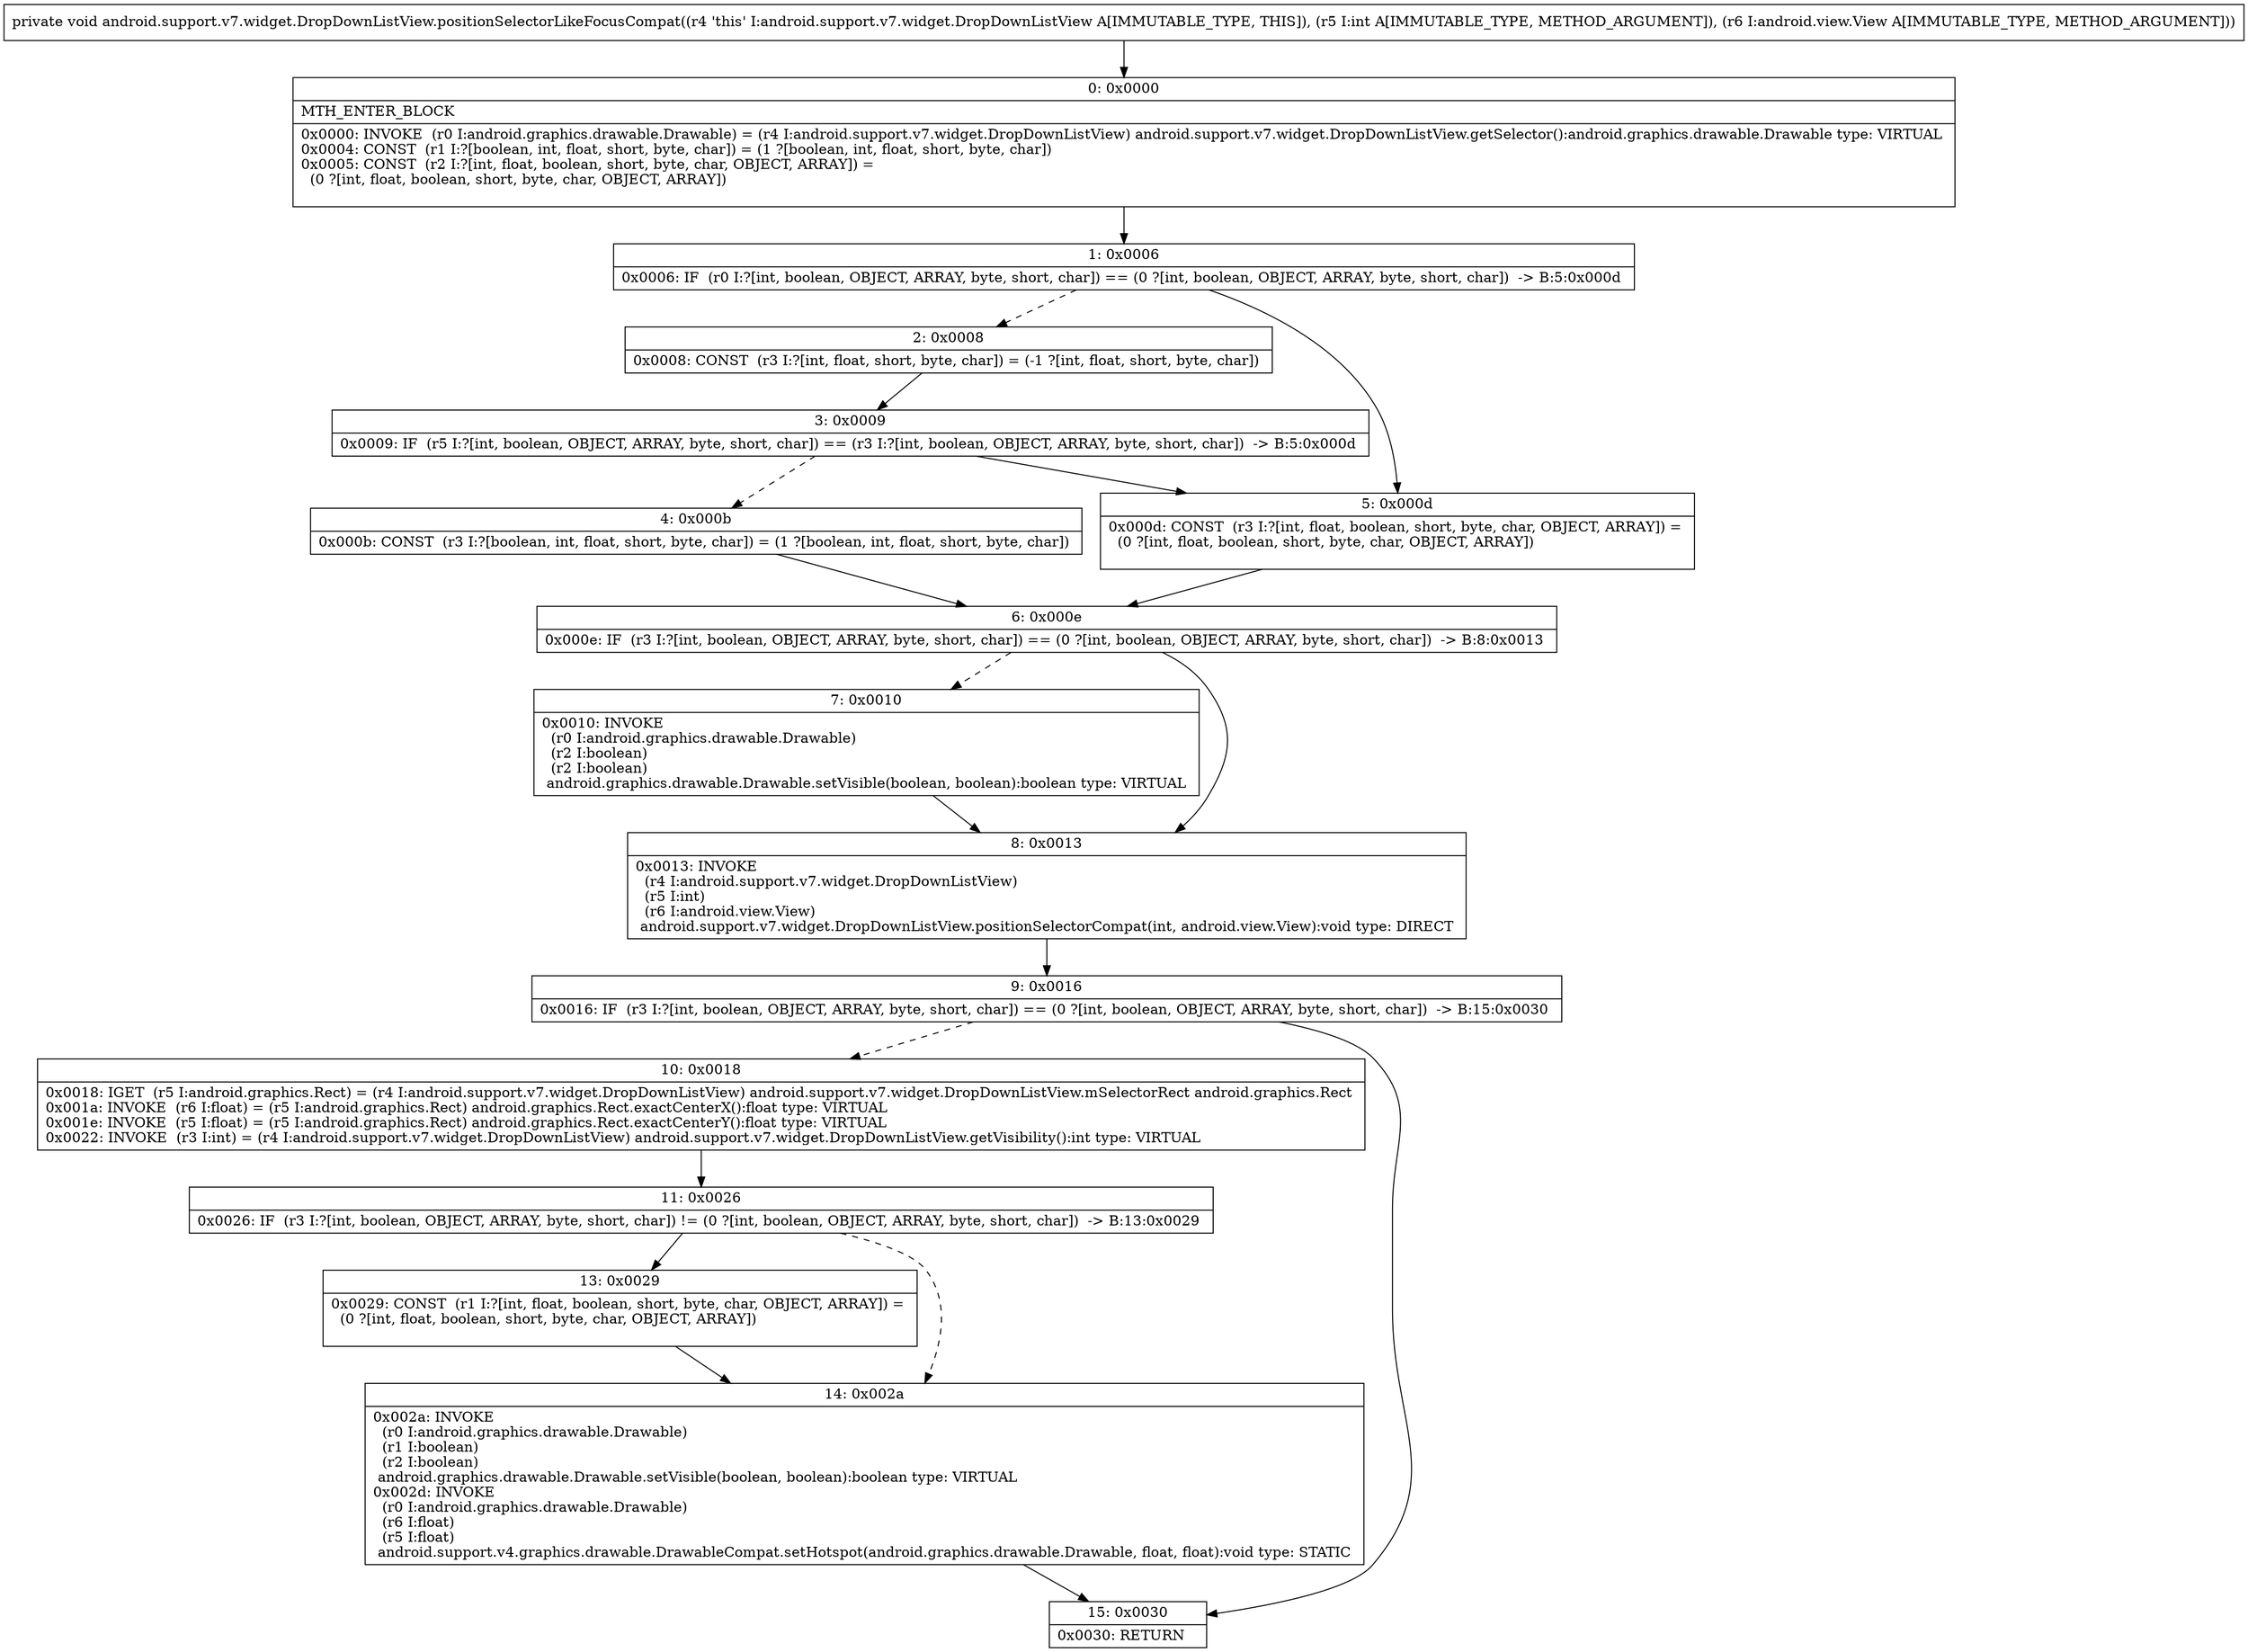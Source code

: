 digraph "CFG forandroid.support.v7.widget.DropDownListView.positionSelectorLikeFocusCompat(ILandroid\/view\/View;)V" {
Node_0 [shape=record,label="{0\:\ 0x0000|MTH_ENTER_BLOCK\l|0x0000: INVOKE  (r0 I:android.graphics.drawable.Drawable) = (r4 I:android.support.v7.widget.DropDownListView) android.support.v7.widget.DropDownListView.getSelector():android.graphics.drawable.Drawable type: VIRTUAL \l0x0004: CONST  (r1 I:?[boolean, int, float, short, byte, char]) = (1 ?[boolean, int, float, short, byte, char]) \l0x0005: CONST  (r2 I:?[int, float, boolean, short, byte, char, OBJECT, ARRAY]) = \l  (0 ?[int, float, boolean, short, byte, char, OBJECT, ARRAY])\l \l}"];
Node_1 [shape=record,label="{1\:\ 0x0006|0x0006: IF  (r0 I:?[int, boolean, OBJECT, ARRAY, byte, short, char]) == (0 ?[int, boolean, OBJECT, ARRAY, byte, short, char])  \-\> B:5:0x000d \l}"];
Node_2 [shape=record,label="{2\:\ 0x0008|0x0008: CONST  (r3 I:?[int, float, short, byte, char]) = (\-1 ?[int, float, short, byte, char]) \l}"];
Node_3 [shape=record,label="{3\:\ 0x0009|0x0009: IF  (r5 I:?[int, boolean, OBJECT, ARRAY, byte, short, char]) == (r3 I:?[int, boolean, OBJECT, ARRAY, byte, short, char])  \-\> B:5:0x000d \l}"];
Node_4 [shape=record,label="{4\:\ 0x000b|0x000b: CONST  (r3 I:?[boolean, int, float, short, byte, char]) = (1 ?[boolean, int, float, short, byte, char]) \l}"];
Node_5 [shape=record,label="{5\:\ 0x000d|0x000d: CONST  (r3 I:?[int, float, boolean, short, byte, char, OBJECT, ARRAY]) = \l  (0 ?[int, float, boolean, short, byte, char, OBJECT, ARRAY])\l \l}"];
Node_6 [shape=record,label="{6\:\ 0x000e|0x000e: IF  (r3 I:?[int, boolean, OBJECT, ARRAY, byte, short, char]) == (0 ?[int, boolean, OBJECT, ARRAY, byte, short, char])  \-\> B:8:0x0013 \l}"];
Node_7 [shape=record,label="{7\:\ 0x0010|0x0010: INVOKE  \l  (r0 I:android.graphics.drawable.Drawable)\l  (r2 I:boolean)\l  (r2 I:boolean)\l android.graphics.drawable.Drawable.setVisible(boolean, boolean):boolean type: VIRTUAL \l}"];
Node_8 [shape=record,label="{8\:\ 0x0013|0x0013: INVOKE  \l  (r4 I:android.support.v7.widget.DropDownListView)\l  (r5 I:int)\l  (r6 I:android.view.View)\l android.support.v7.widget.DropDownListView.positionSelectorCompat(int, android.view.View):void type: DIRECT \l}"];
Node_9 [shape=record,label="{9\:\ 0x0016|0x0016: IF  (r3 I:?[int, boolean, OBJECT, ARRAY, byte, short, char]) == (0 ?[int, boolean, OBJECT, ARRAY, byte, short, char])  \-\> B:15:0x0030 \l}"];
Node_10 [shape=record,label="{10\:\ 0x0018|0x0018: IGET  (r5 I:android.graphics.Rect) = (r4 I:android.support.v7.widget.DropDownListView) android.support.v7.widget.DropDownListView.mSelectorRect android.graphics.Rect \l0x001a: INVOKE  (r6 I:float) = (r5 I:android.graphics.Rect) android.graphics.Rect.exactCenterX():float type: VIRTUAL \l0x001e: INVOKE  (r5 I:float) = (r5 I:android.graphics.Rect) android.graphics.Rect.exactCenterY():float type: VIRTUAL \l0x0022: INVOKE  (r3 I:int) = (r4 I:android.support.v7.widget.DropDownListView) android.support.v7.widget.DropDownListView.getVisibility():int type: VIRTUAL \l}"];
Node_11 [shape=record,label="{11\:\ 0x0026|0x0026: IF  (r3 I:?[int, boolean, OBJECT, ARRAY, byte, short, char]) != (0 ?[int, boolean, OBJECT, ARRAY, byte, short, char])  \-\> B:13:0x0029 \l}"];
Node_13 [shape=record,label="{13\:\ 0x0029|0x0029: CONST  (r1 I:?[int, float, boolean, short, byte, char, OBJECT, ARRAY]) = \l  (0 ?[int, float, boolean, short, byte, char, OBJECT, ARRAY])\l \l}"];
Node_14 [shape=record,label="{14\:\ 0x002a|0x002a: INVOKE  \l  (r0 I:android.graphics.drawable.Drawable)\l  (r1 I:boolean)\l  (r2 I:boolean)\l android.graphics.drawable.Drawable.setVisible(boolean, boolean):boolean type: VIRTUAL \l0x002d: INVOKE  \l  (r0 I:android.graphics.drawable.Drawable)\l  (r6 I:float)\l  (r5 I:float)\l android.support.v4.graphics.drawable.DrawableCompat.setHotspot(android.graphics.drawable.Drawable, float, float):void type: STATIC \l}"];
Node_15 [shape=record,label="{15\:\ 0x0030|0x0030: RETURN   \l}"];
MethodNode[shape=record,label="{private void android.support.v7.widget.DropDownListView.positionSelectorLikeFocusCompat((r4 'this' I:android.support.v7.widget.DropDownListView A[IMMUTABLE_TYPE, THIS]), (r5 I:int A[IMMUTABLE_TYPE, METHOD_ARGUMENT]), (r6 I:android.view.View A[IMMUTABLE_TYPE, METHOD_ARGUMENT])) }"];
MethodNode -> Node_0;
Node_0 -> Node_1;
Node_1 -> Node_2[style=dashed];
Node_1 -> Node_5;
Node_2 -> Node_3;
Node_3 -> Node_4[style=dashed];
Node_3 -> Node_5;
Node_4 -> Node_6;
Node_5 -> Node_6;
Node_6 -> Node_7[style=dashed];
Node_6 -> Node_8;
Node_7 -> Node_8;
Node_8 -> Node_9;
Node_9 -> Node_10[style=dashed];
Node_9 -> Node_15;
Node_10 -> Node_11;
Node_11 -> Node_13;
Node_11 -> Node_14[style=dashed];
Node_13 -> Node_14;
Node_14 -> Node_15;
}

